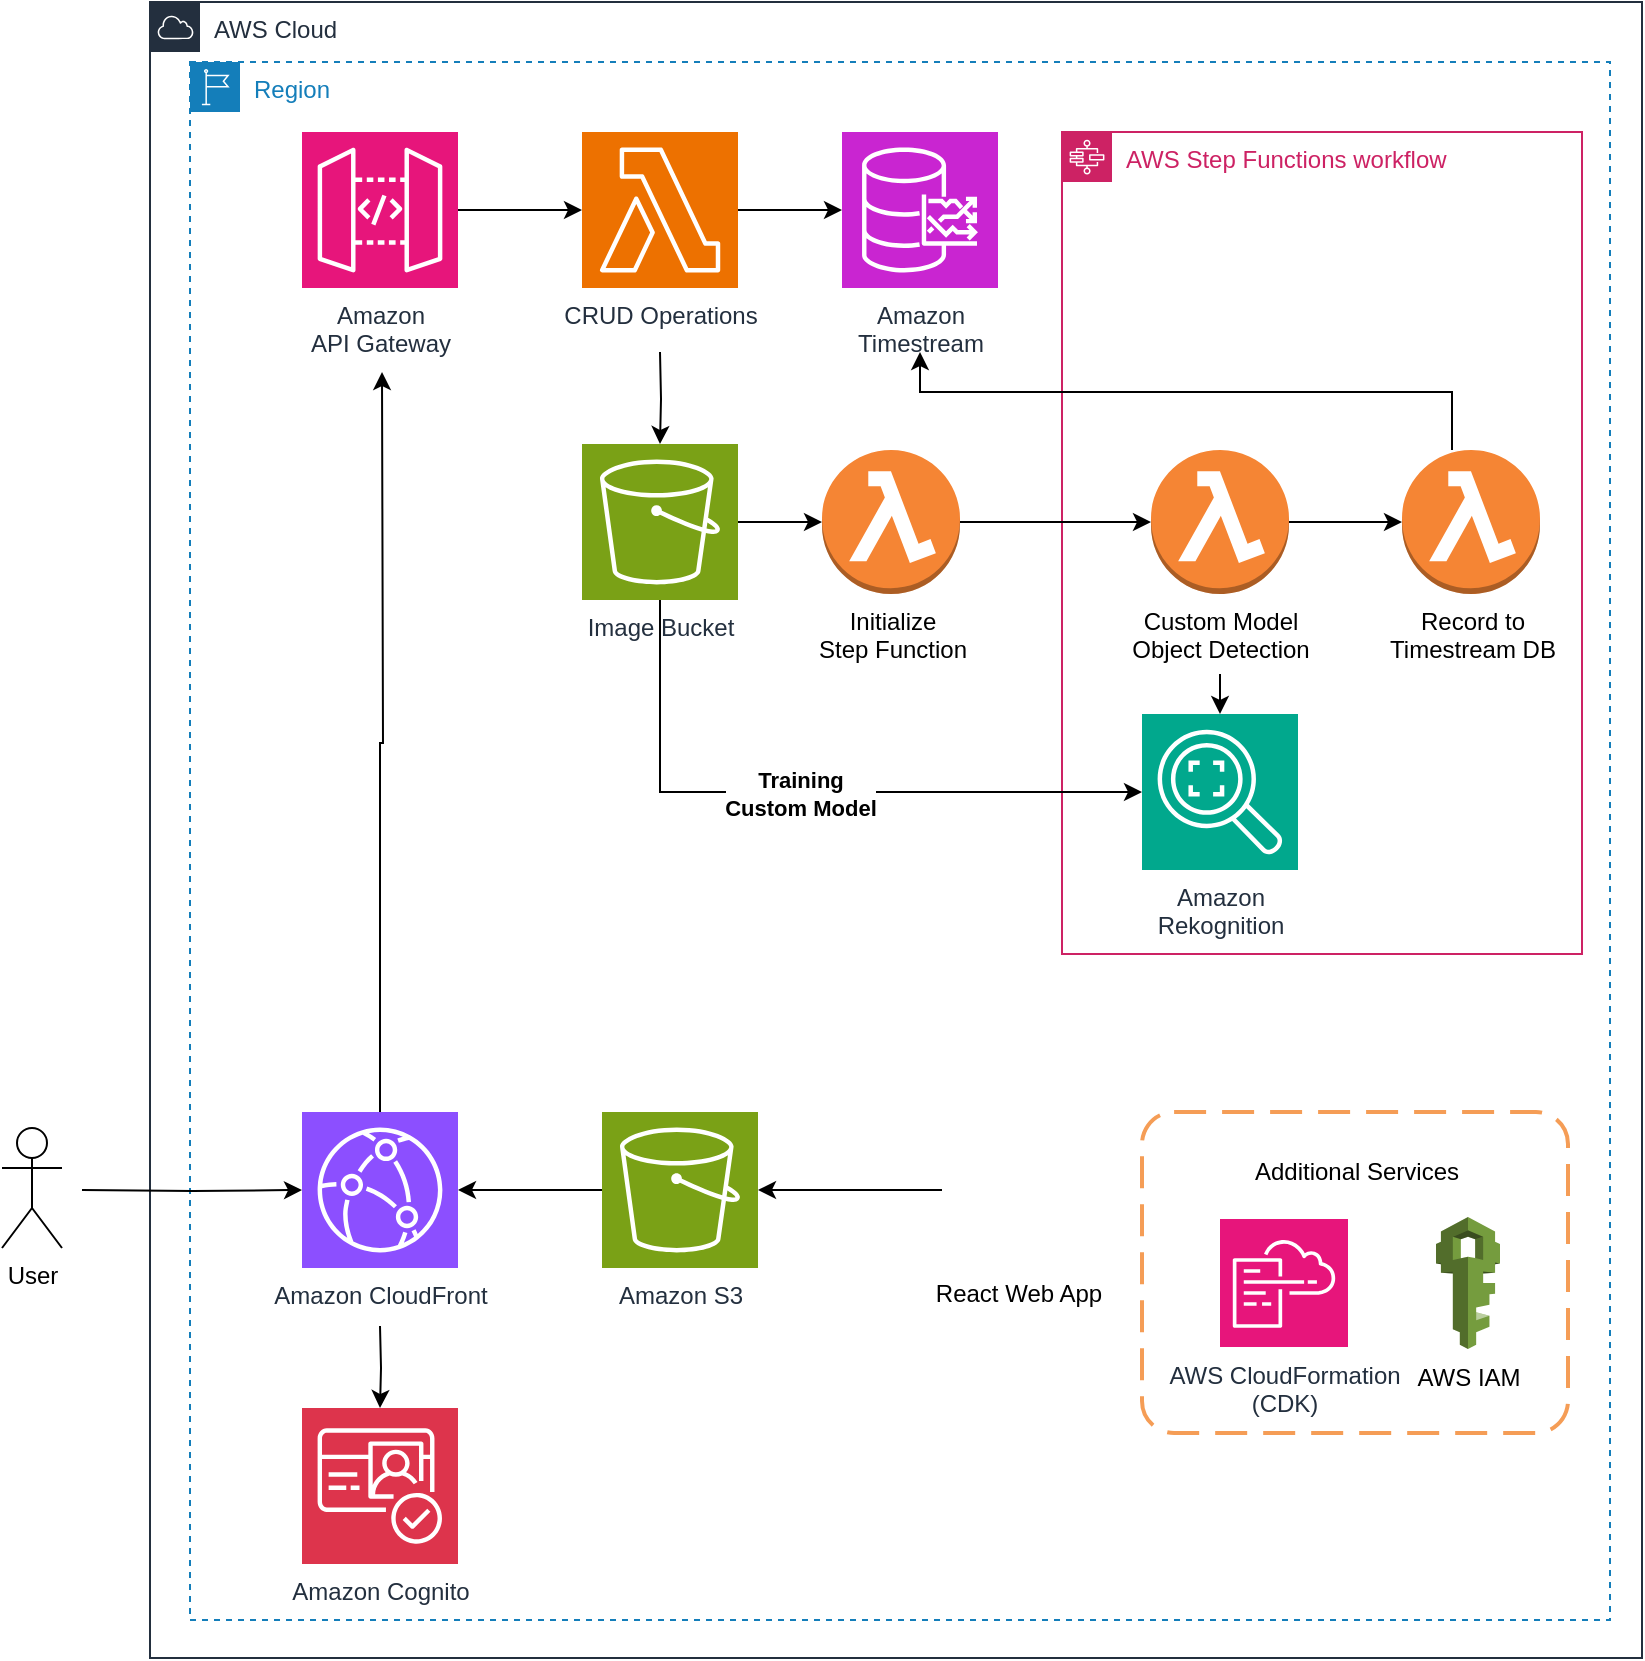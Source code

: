 <mxfile version="23.1.5" type="device" pages="2">
  <diagram name="Page-1" id="OdyrHmC6sfOLj6qiyrPX">
    <mxGraphModel dx="1234" dy="721" grid="0" gridSize="10" guides="0" tooltips="1" connect="1" arrows="1" fold="1" page="0" pageScale="1" pageWidth="850" pageHeight="1100" math="0" shadow="0">
      <root>
        <mxCell id="0" />
        <mxCell id="1" parent="0" />
        <mxCell id="MYE65sH3s9XC-EsRgawy-8" value="AWS Cloud" style="points=[[0,0],[0.25,0],[0.5,0],[0.75,0],[1,0],[1,0.25],[1,0.5],[1,0.75],[1,1],[0.75,1],[0.5,1],[0.25,1],[0,1],[0,0.75],[0,0.5],[0,0.25]];outlineConnect=0;gradientColor=none;html=1;whiteSpace=wrap;fontSize=12;fontStyle=0;container=1;pointerEvents=0;collapsible=0;recursiveResize=0;shape=mxgraph.aws4.group;grIcon=mxgraph.aws4.group_aws_cloud;strokeColor=#232F3E;fillColor=none;verticalAlign=top;align=left;spacingLeft=30;fontColor=#232F3E;dashed=0;" parent="1" vertex="1">
          <mxGeometry x="154" y="615" width="746" height="828" as="geometry" />
        </mxCell>
        <mxCell id="MYE65sH3s9XC-EsRgawy-9" value="Region" style="points=[[0,0],[0.25,0],[0.5,0],[0.75,0],[1,0],[1,0.25],[1,0.5],[1,0.75],[1,1],[0.75,1],[0.5,1],[0.25,1],[0,1],[0,0.75],[0,0.5],[0,0.25]];outlineConnect=0;gradientColor=none;html=1;whiteSpace=wrap;fontSize=12;fontStyle=0;container=1;pointerEvents=0;collapsible=0;recursiveResize=0;shape=mxgraph.aws4.group;grIcon=mxgraph.aws4.group_region;strokeColor=#147EBA;fillColor=none;verticalAlign=top;align=left;spacingLeft=30;fontColor=#147EBA;dashed=1;" parent="MYE65sH3s9XC-EsRgawy-8" vertex="1">
          <mxGeometry x="20" y="30" width="710" height="779" as="geometry" />
        </mxCell>
        <mxCell id="E9s7Cj_5dPcn2JG_jbMc-51" value="" style="rounded=1;arcSize=10;dashed=1;strokeColor=#F59D56;fillColor=none;gradientColor=none;dashPattern=8 4;strokeWidth=2;" parent="MYE65sH3s9XC-EsRgawy-9" vertex="1">
          <mxGeometry x="476" y="525" width="213" height="160.5" as="geometry" />
        </mxCell>
        <mxCell id="E9s7Cj_5dPcn2JG_jbMc-39" value="React Web App" style="shape=image;html=1;verticalAlign=top;verticalLabelPosition=bottom;labelBackgroundColor=#ffffff;imageAspect=0;aspect=fixed;image=https://cdn1.iconfinder.com/data/icons/unicons-line-vol-5/24/react-128.png" parent="MYE65sH3s9XC-EsRgawy-9" vertex="1">
          <mxGeometry x="376" y="526" width="76" height="76" as="geometry" />
        </mxCell>
        <mxCell id="E9s7Cj_5dPcn2JG_jbMc-42" value="AWS CloudFormation&lt;br&gt;(CDK)" style="sketch=0;points=[[0,0,0],[0.25,0,0],[0.5,0,0],[0.75,0,0],[1,0,0],[0,1,0],[0.25,1,0],[0.5,1,0],[0.75,1,0],[1,1,0],[0,0.25,0],[0,0.5,0],[0,0.75,0],[1,0.25,0],[1,0.5,0],[1,0.75,0]];points=[[0,0,0],[0.25,0,0],[0.5,0,0],[0.75,0,0],[1,0,0],[0,1,0],[0.25,1,0],[0.5,1,0],[0.75,1,0],[1,1,0],[0,0.25,0],[0,0.5,0],[0,0.75,0],[1,0.25,0],[1,0.5,0],[1,0.75,0]];outlineConnect=0;fontColor=#232F3E;fillColor=#E7157B;strokeColor=#ffffff;dashed=0;verticalLabelPosition=bottom;verticalAlign=top;align=center;html=1;fontSize=12;fontStyle=0;aspect=fixed;shape=mxgraph.aws4.resourceIcon;resIcon=mxgraph.aws4.cloudformation;" parent="MYE65sH3s9XC-EsRgawy-9" vertex="1">
          <mxGeometry x="515" y="578.5" width="64" height="64" as="geometry" />
        </mxCell>
        <mxCell id="E9s7Cj_5dPcn2JG_jbMc-43" value="AWS IAM" style="outlineConnect=0;dashed=0;verticalLabelPosition=bottom;verticalAlign=top;align=center;html=1;shape=mxgraph.aws3.iam;fillColor=#759C3E;gradientColor=none;" parent="MYE65sH3s9XC-EsRgawy-9" vertex="1">
          <mxGeometry x="623" y="577.5" width="32" height="66" as="geometry" />
        </mxCell>
        <mxCell id="E9s7Cj_5dPcn2JG_jbMc-52" value="Additional Services" style="text;html=1;align=center;verticalAlign=middle;resizable=0;points=[];autosize=1;strokeColor=none;fillColor=none;" parent="MYE65sH3s9XC-EsRgawy-9" vertex="1">
          <mxGeometry x="517.5" y="540" width="130" height="30" as="geometry" />
        </mxCell>
        <mxCell id="E9s7Cj_5dPcn2JG_jbMc-22" value="Initialize&lt;br&gt;Step Function" style="outlineConnect=0;dashed=0;verticalLabelPosition=bottom;verticalAlign=top;align=center;html=1;shape=mxgraph.aws3.lambda_function;fillColor=#F58534;gradientColor=none;" parent="MYE65sH3s9XC-EsRgawy-9" vertex="1">
          <mxGeometry x="316" y="194" width="69" height="72" as="geometry" />
        </mxCell>
        <mxCell id="E9s7Cj_5dPcn2JG_jbMc-3" value="Image Bucket" style="sketch=0;points=[[0,0,0],[0.25,0,0],[0.5,0,0],[0.75,0,0],[1,0,0],[0,1,0],[0.25,1,0],[0.5,1,0],[0.75,1,0],[1,1,0],[0,0.25,0],[0,0.5,0],[0,0.75,0],[1,0.25,0],[1,0.5,0],[1,0.75,0]];outlineConnect=0;fontColor=#232F3E;fillColor=#7AA116;strokeColor=#ffffff;dashed=0;verticalLabelPosition=bottom;verticalAlign=top;align=center;html=1;fontSize=12;fontStyle=0;aspect=fixed;shape=mxgraph.aws4.resourceIcon;resIcon=mxgraph.aws4.s3;" parent="MYE65sH3s9XC-EsRgawy-9" vertex="1">
          <mxGeometry x="196" y="191" width="78" height="78" as="geometry" />
        </mxCell>
        <mxCell id="E9s7Cj_5dPcn2JG_jbMc-24" style="edgeStyle=orthogonalEdgeStyle;rounded=0;orthogonalLoop=1;jettySize=auto;html=1;" parent="MYE65sH3s9XC-EsRgawy-9" source="E9s7Cj_5dPcn2JG_jbMc-3" target="E9s7Cj_5dPcn2JG_jbMc-22" edge="1">
          <mxGeometry relative="1" as="geometry" />
        </mxCell>
        <mxCell id="WIWH8btti3kdOPlmvlpw-1" value="Amazon Cognito" style="sketch=0;points=[[0,0,0],[0.25,0,0],[0.5,0,0],[0.75,0,0],[1,0,0],[0,1,0],[0.25,1,0],[0.5,1,0],[0.75,1,0],[1,1,0],[0,0.25,0],[0,0.5,0],[0,0.75,0],[1,0.25,0],[1,0.5,0],[1,0.75,0]];outlineConnect=0;fontColor=#232F3E;fillColor=#DD344C;strokeColor=#ffffff;dashed=0;verticalLabelPosition=bottom;verticalAlign=top;align=center;html=1;fontSize=12;fontStyle=0;aspect=fixed;shape=mxgraph.aws4.resourceIcon;resIcon=mxgraph.aws4.cognito;" vertex="1" parent="MYE65sH3s9XC-EsRgawy-9">
          <mxGeometry x="56" y="673" width="78" height="78" as="geometry" />
        </mxCell>
        <mxCell id="E9s7Cj_5dPcn2JG_jbMc-2" value="CRUD Operations" style="sketch=0;points=[[0,0,0],[0.25,0,0],[0.5,0,0],[0.75,0,0],[1,0,0],[0,1,0],[0.25,1,0],[0.5,1,0],[0.75,1,0],[1,1,0],[0,0.25,0],[0,0.5,0],[0,0.75,0],[1,0.25,0],[1,0.5,0],[1,0.75,0]];outlineConnect=0;fontColor=#232F3E;fillColor=#ED7100;strokeColor=#ffffff;dashed=0;verticalLabelPosition=bottom;verticalAlign=top;align=center;html=1;fontSize=12;fontStyle=0;aspect=fixed;shape=mxgraph.aws4.resourceIcon;resIcon=mxgraph.aws4.lambda;" parent="1" vertex="1">
          <mxGeometry x="370" y="680" width="78" height="78" as="geometry" />
        </mxCell>
        <mxCell id="E9s7Cj_5dPcn2JG_jbMc-1" value="Amazon&lt;br&gt;Timestream" style="sketch=0;points=[[0,0,0],[0.25,0,0],[0.5,0,0],[0.75,0,0],[1,0,0],[0,1,0],[0.25,1,0],[0.5,1,0],[0.75,1,0],[1,1,0],[0,0.25,0],[0,0.5,0],[0,0.75,0],[1,0.25,0],[1,0.5,0],[1,0.75,0]];outlineConnect=0;fontColor=#232F3E;fillColor=#C925D1;strokeColor=#ffffff;dashed=0;verticalLabelPosition=bottom;verticalAlign=top;align=center;html=1;fontSize=12;fontStyle=0;aspect=fixed;shape=mxgraph.aws4.resourceIcon;resIcon=mxgraph.aws4.timestream;" parent="1" vertex="1">
          <mxGeometry x="500" y="680" width="78" height="78" as="geometry" />
        </mxCell>
        <mxCell id="E9s7Cj_5dPcn2JG_jbMc-4" value="Amazon &lt;br&gt;API Gateway" style="sketch=0;points=[[0,0,0],[0.25,0,0],[0.5,0,0],[0.75,0,0],[1,0,0],[0,1,0],[0.25,1,0],[0.5,1,0],[0.75,1,0],[1,1,0],[0,0.25,0],[0,0.5,0],[0,0.75,0],[1,0.25,0],[1,0.5,0],[1,0.75,0]];outlineConnect=0;fontColor=#232F3E;fillColor=#E7157B;strokeColor=#ffffff;dashed=0;verticalLabelPosition=bottom;verticalAlign=top;align=center;html=1;fontSize=12;fontStyle=0;aspect=fixed;shape=mxgraph.aws4.resourceIcon;resIcon=mxgraph.aws4.api_gateway;" parent="1" vertex="1">
          <mxGeometry x="230" y="680" width="78" height="78" as="geometry" />
        </mxCell>
        <mxCell id="E9s7Cj_5dPcn2JG_jbMc-5" style="edgeStyle=orthogonalEdgeStyle;rounded=0;orthogonalLoop=1;jettySize=auto;html=1;entryX=0;entryY=0.5;entryDx=0;entryDy=0;entryPerimeter=0;" parent="1" source="E9s7Cj_5dPcn2JG_jbMc-4" target="E9s7Cj_5dPcn2JG_jbMc-2" edge="1">
          <mxGeometry relative="1" as="geometry" />
        </mxCell>
        <mxCell id="E9s7Cj_5dPcn2JG_jbMc-6" style="edgeStyle=orthogonalEdgeStyle;rounded=0;orthogonalLoop=1;jettySize=auto;html=1;entryX=0.5;entryY=0;entryDx=0;entryDy=0;entryPerimeter=0;" parent="1" target="E9s7Cj_5dPcn2JG_jbMc-3" edge="1">
          <mxGeometry relative="1" as="geometry">
            <mxPoint x="409" y="790" as="sourcePoint" />
          </mxGeometry>
        </mxCell>
        <mxCell id="E9s7Cj_5dPcn2JG_jbMc-7" style="edgeStyle=orthogonalEdgeStyle;rounded=0;orthogonalLoop=1;jettySize=auto;html=1;entryX=0;entryY=0.5;entryDx=0;entryDy=0;entryPerimeter=0;" parent="1" source="E9s7Cj_5dPcn2JG_jbMc-2" target="E9s7Cj_5dPcn2JG_jbMc-1" edge="1">
          <mxGeometry relative="1" as="geometry" />
        </mxCell>
        <mxCell id="E9s7Cj_5dPcn2JG_jbMc-13" style="edgeStyle=orthogonalEdgeStyle;rounded=0;orthogonalLoop=1;jettySize=auto;html=1;" parent="1" source="E9s7Cj_5dPcn2JG_jbMc-11" target="E9s7Cj_5dPcn2JG_jbMc-12" edge="1">
          <mxGeometry relative="1" as="geometry" />
        </mxCell>
        <mxCell id="E9s7Cj_5dPcn2JG_jbMc-11" value="Amazon S3" style="sketch=0;points=[[0,0,0],[0.25,0,0],[0.5,0,0],[0.75,0,0],[1,0,0],[0,1,0],[0.25,1,0],[0.5,1,0],[0.75,1,0],[1,1,0],[0,0.25,0],[0,0.5,0],[0,0.75,0],[1,0.25,0],[1,0.5,0],[1,0.75,0]];outlineConnect=0;fontColor=#232F3E;fillColor=#7AA116;strokeColor=#ffffff;dashed=0;verticalLabelPosition=bottom;verticalAlign=top;align=center;html=1;fontSize=12;fontStyle=0;aspect=fixed;shape=mxgraph.aws4.resourceIcon;resIcon=mxgraph.aws4.s3;" parent="1" vertex="1">
          <mxGeometry x="380" y="1170" width="78" height="78" as="geometry" />
        </mxCell>
        <mxCell id="E9s7Cj_5dPcn2JG_jbMc-38" style="edgeStyle=orthogonalEdgeStyle;rounded=0;orthogonalLoop=1;jettySize=auto;html=1;" parent="1" source="E9s7Cj_5dPcn2JG_jbMc-12" edge="1">
          <mxGeometry relative="1" as="geometry">
            <mxPoint x="270" y="800" as="targetPoint" />
          </mxGeometry>
        </mxCell>
        <mxCell id="WIWH8btti3kdOPlmvlpw-2" style="edgeStyle=orthogonalEdgeStyle;rounded=0;orthogonalLoop=1;jettySize=auto;html=1;" edge="1" parent="1" target="WIWH8btti3kdOPlmvlpw-1">
          <mxGeometry relative="1" as="geometry">
            <mxPoint x="269" y="1277" as="sourcePoint" />
          </mxGeometry>
        </mxCell>
        <mxCell id="E9s7Cj_5dPcn2JG_jbMc-12" value="Amazon CloudFront" style="sketch=0;points=[[0,0,0],[0.25,0,0],[0.5,0,0],[0.75,0,0],[1,0,0],[0,1,0],[0.25,1,0],[0.5,1,0],[0.75,1,0],[1,1,0],[0,0.25,0],[0,0.5,0],[0,0.75,0],[1,0.25,0],[1,0.5,0],[1,0.75,0]];outlineConnect=0;fontColor=#232F3E;fillColor=#8C4FFF;strokeColor=#ffffff;dashed=0;verticalLabelPosition=bottom;verticalAlign=top;align=center;html=1;fontSize=12;fontStyle=0;aspect=fixed;shape=mxgraph.aws4.resourceIcon;resIcon=mxgraph.aws4.cloudfront;" parent="1" vertex="1">
          <mxGeometry x="230" y="1170" width="78" height="78" as="geometry" />
        </mxCell>
        <mxCell id="E9s7Cj_5dPcn2JG_jbMc-14" value="AWS Step Functions workflow" style="points=[[0,0],[0.25,0],[0.5,0],[0.75,0],[1,0],[1,0.25],[1,0.5],[1,0.75],[1,1],[0.75,1],[0.5,1],[0.25,1],[0,1],[0,0.75],[0,0.5],[0,0.25]];outlineConnect=0;gradientColor=none;html=1;whiteSpace=wrap;fontSize=12;fontStyle=0;container=1;pointerEvents=0;collapsible=0;recursiveResize=0;shape=mxgraph.aws4.group;grIcon=mxgraph.aws4.group_aws_step_functions_workflow;strokeColor=#CD2264;fillColor=none;verticalAlign=top;align=left;spacingLeft=30;fontColor=#CD2264;dashed=0;" parent="1" vertex="1">
          <mxGeometry x="610" y="680" width="260" height="411" as="geometry" />
        </mxCell>
        <mxCell id="E9s7Cj_5dPcn2JG_jbMc-10" value="Amazon &lt;br&gt;Rekognition" style="sketch=0;points=[[0,0,0],[0.25,0,0],[0.5,0,0],[0.75,0,0],[1,0,0],[0,1,0],[0.25,1,0],[0.5,1,0],[0.75,1,0],[1,1,0],[0,0.25,0],[0,0.5,0],[0,0.75,0],[1,0.25,0],[1,0.5,0],[1,0.75,0]];outlineConnect=0;fontColor=#232F3E;fillColor=#01A88D;strokeColor=#ffffff;dashed=0;verticalLabelPosition=bottom;verticalAlign=top;align=center;html=1;fontSize=12;fontStyle=0;aspect=fixed;shape=mxgraph.aws4.resourceIcon;resIcon=mxgraph.aws4.rekognition_2;" parent="E9s7Cj_5dPcn2JG_jbMc-14" vertex="1">
          <mxGeometry x="40" y="291" width="78" height="78" as="geometry" />
        </mxCell>
        <mxCell id="E9s7Cj_5dPcn2JG_jbMc-31" style="edgeStyle=orthogonalEdgeStyle;rounded=0;orthogonalLoop=1;jettySize=auto;html=1;" parent="E9s7Cj_5dPcn2JG_jbMc-14" source="E9s7Cj_5dPcn2JG_jbMc-26" target="E9s7Cj_5dPcn2JG_jbMc-30" edge="1">
          <mxGeometry relative="1" as="geometry" />
        </mxCell>
        <mxCell id="E9s7Cj_5dPcn2JG_jbMc-26" value="Custom Model&lt;br&gt;Object Detection" style="outlineConnect=0;dashed=0;verticalLabelPosition=bottom;verticalAlign=top;align=center;html=1;shape=mxgraph.aws3.lambda_function;fillColor=#F58534;gradientColor=none;" parent="E9s7Cj_5dPcn2JG_jbMc-14" vertex="1">
          <mxGeometry x="44.5" y="159" width="69" height="72" as="geometry" />
        </mxCell>
        <mxCell id="E9s7Cj_5dPcn2JG_jbMc-27" style="edgeStyle=orthogonalEdgeStyle;rounded=0;orthogonalLoop=1;jettySize=auto;html=1;entryX=0.5;entryY=0;entryDx=0;entryDy=0;entryPerimeter=0;" parent="E9s7Cj_5dPcn2JG_jbMc-14" target="E9s7Cj_5dPcn2JG_jbMc-10" edge="1">
          <mxGeometry relative="1" as="geometry">
            <mxPoint x="79" y="271" as="sourcePoint" />
          </mxGeometry>
        </mxCell>
        <mxCell id="E9s7Cj_5dPcn2JG_jbMc-30" value="Record to&lt;br&gt;Timestream DB" style="outlineConnect=0;dashed=0;verticalLabelPosition=bottom;verticalAlign=top;align=center;html=1;shape=mxgraph.aws3.lambda_function;fillColor=#F58534;gradientColor=none;" parent="E9s7Cj_5dPcn2JG_jbMc-14" vertex="1">
          <mxGeometry x="170" y="159" width="69" height="72" as="geometry" />
        </mxCell>
        <mxCell id="E9s7Cj_5dPcn2JG_jbMc-54" style="edgeStyle=orthogonalEdgeStyle;rounded=0;orthogonalLoop=1;jettySize=auto;html=1;" parent="1" source="E9s7Cj_5dPcn2JG_jbMc-22" target="E9s7Cj_5dPcn2JG_jbMc-26" edge="1">
          <mxGeometry relative="1" as="geometry" />
        </mxCell>
        <mxCell id="E9s7Cj_5dPcn2JG_jbMc-32" style="edgeStyle=orthogonalEdgeStyle;rounded=0;orthogonalLoop=1;jettySize=auto;html=1;" parent="1" source="E9s7Cj_5dPcn2JG_jbMc-30" edge="1">
          <mxGeometry relative="1" as="geometry">
            <mxPoint x="539" y="790" as="targetPoint" />
            <Array as="points">
              <mxPoint x="805" y="810" />
              <mxPoint x="539" y="810" />
            </Array>
          </mxGeometry>
        </mxCell>
        <mxCell id="E9s7Cj_5dPcn2JG_jbMc-34" style="edgeStyle=orthogonalEdgeStyle;rounded=0;orthogonalLoop=1;jettySize=auto;html=1;entryX=0;entryY=0.5;entryDx=0;entryDy=0;entryPerimeter=0;" parent="1" source="E9s7Cj_5dPcn2JG_jbMc-3" target="E9s7Cj_5dPcn2JG_jbMc-10" edge="1">
          <mxGeometry relative="1" as="geometry">
            <Array as="points">
              <mxPoint x="409" y="1010" />
            </Array>
          </mxGeometry>
        </mxCell>
        <mxCell id="E9s7Cj_5dPcn2JG_jbMc-35" value="&lt;b&gt;Training&lt;br&gt;Custom Model&lt;br&gt;&lt;/b&gt;" style="edgeLabel;html=1;align=center;verticalAlign=middle;resizable=0;points=[];" parent="E9s7Cj_5dPcn2JG_jbMc-34" vertex="1" connectable="0">
          <mxGeometry x="-0.023" y="-1" relative="1" as="geometry">
            <mxPoint x="1" as="offset" />
          </mxGeometry>
        </mxCell>
        <mxCell id="E9s7Cj_5dPcn2JG_jbMc-40" style="edgeStyle=orthogonalEdgeStyle;rounded=0;orthogonalLoop=1;jettySize=auto;html=1;" parent="1" source="E9s7Cj_5dPcn2JG_jbMc-39" target="E9s7Cj_5dPcn2JG_jbMc-11" edge="1">
          <mxGeometry relative="1" as="geometry" />
        </mxCell>
        <mxCell id="E9s7Cj_5dPcn2JG_jbMc-45" style="edgeStyle=orthogonalEdgeStyle;rounded=0;orthogonalLoop=1;jettySize=auto;html=1;" parent="1" target="E9s7Cj_5dPcn2JG_jbMc-12" edge="1">
          <mxGeometry relative="1" as="geometry">
            <mxPoint x="120" y="1209" as="sourcePoint" />
          </mxGeometry>
        </mxCell>
        <mxCell id="E9s7Cj_5dPcn2JG_jbMc-50" value="User" style="shape=umlActor;verticalLabelPosition=bottom;verticalAlign=top;html=1;outlineConnect=0;" parent="1" vertex="1">
          <mxGeometry x="80" y="1178" width="30" height="60" as="geometry" />
        </mxCell>
      </root>
    </mxGraphModel>
  </diagram>
  <diagram id="onMG0yWzJpOo7cpvIN44" name="Reviewing-AWS Concepts">
    <mxGraphModel dx="2934" dy="1121" grid="1" gridSize="10" guides="1" tooltips="1" connect="1" arrows="1" fold="1" page="1" pageScale="1" pageWidth="850" pageHeight="1100" math="0" shadow="0">
      <root>
        <mxCell id="0" />
        <mxCell id="1" parent="0" />
        <mxCell id="Nw94OMGiKXlHq63f8jNe-8" value="Region" style="points=[[0,0],[0.25,0],[0.5,0],[0.75,0],[1,0],[1,0.25],[1,0.5],[1,0.75],[1,1],[0.75,1],[0.5,1],[0.25,1],[0,1],[0,0.75],[0,0.5],[0,0.25]];outlineConnect=0;gradientColor=none;html=1;whiteSpace=wrap;fontSize=12;fontStyle=0;container=1;pointerEvents=0;collapsible=0;recursiveResize=0;shape=mxgraph.aws4.group;grIcon=mxgraph.aws4.group_region;strokeColor=#147EBA;fillColor=none;verticalAlign=top;align=left;spacingLeft=30;fontColor=#147EBA;dashed=1;" vertex="1" parent="1">
          <mxGeometry x="40" y="120" width="770" height="840" as="geometry" />
        </mxCell>
        <mxCell id="Nw94OMGiKXlHq63f8jNe-10" value="VPC" style="sketch=0;outlineConnect=0;gradientColor=none;html=1;whiteSpace=wrap;fontSize=12;fontStyle=0;shape=mxgraph.aws4.group;grIcon=mxgraph.aws4.group_vpc;strokeColor=#879196;fillColor=none;verticalAlign=top;align=left;spacingLeft=30;fontColor=#879196;dashed=0;" vertex="1" parent="Nw94OMGiKXlHq63f8jNe-8">
          <mxGeometry x="20" y="30" width="690" height="600" as="geometry" />
        </mxCell>
        <mxCell id="Nw94OMGiKXlHq63f8jNe-16" value="Availability zone" style="sketch=0;outlineConnect=0;gradientColor=none;html=1;whiteSpace=wrap;fontSize=12;fontStyle=0;shape=mxgraph.aws4.group;grIcon=mxgraph.aws4.group_availability_zone;strokeColor=#545B64;fillColor=none;verticalAlign=top;align=left;spacingLeft=30;fontColor=#545B64;dashed=1;" vertex="1" parent="Nw94OMGiKXlHq63f8jNe-8">
          <mxGeometry x="50" y="60" width="250" height="510" as="geometry" />
        </mxCell>
        <mxCell id="Nw94OMGiKXlHq63f8jNe-12" value="Subnet" style="sketch=0;outlineConnect=0;gradientColor=none;html=1;whiteSpace=wrap;fontSize=12;fontStyle=0;shape=mxgraph.aws4.group;grIcon=mxgraph.aws4.group_subnet;strokeColor=#879196;fillColor=none;verticalAlign=top;align=left;spacingLeft=30;fontColor=#879196;dashed=0;" vertex="1" parent="Nw94OMGiKXlHq63f8jNe-8">
          <mxGeometry x="60" y="340" width="220" height="230" as="geometry" />
        </mxCell>
        <mxCell id="Nw94OMGiKXlHq63f8jNe-9" value="Availability zone" style="sketch=0;outlineConnect=0;gradientColor=none;html=1;whiteSpace=wrap;fontSize=12;fontStyle=0;shape=mxgraph.aws4.group;grIcon=mxgraph.aws4.group_availability_zone;strokeColor=#545B64;fillColor=none;verticalAlign=top;align=left;spacingLeft=30;fontColor=#545B64;dashed=1;" vertex="1" parent="Nw94OMGiKXlHq63f8jNe-8">
          <mxGeometry x="430" y="60" width="260" height="510" as="geometry" />
        </mxCell>
        <mxCell id="Nw94OMGiKXlHq63f8jNe-11" value="Subnet" style="sketch=0;outlineConnect=0;gradientColor=none;html=1;whiteSpace=wrap;fontSize=12;fontStyle=0;shape=mxgraph.aws4.group;grIcon=mxgraph.aws4.group_subnet;strokeColor=#879196;fillColor=none;verticalAlign=top;align=left;spacingLeft=30;fontColor=#879196;dashed=0;" vertex="1" parent="Nw94OMGiKXlHq63f8jNe-8">
          <mxGeometry x="70" y="100" width="200" height="170" as="geometry" />
        </mxCell>
        <mxCell id="Nw94OMGiKXlHq63f8jNe-17" value="Subnet" style="sketch=0;outlineConnect=0;gradientColor=none;html=1;whiteSpace=wrap;fontSize=12;fontStyle=0;shape=mxgraph.aws4.group;grIcon=mxgraph.aws4.group_subnet;strokeColor=#879196;fillColor=none;verticalAlign=top;align=left;spacingLeft=30;fontColor=#879196;dashed=0;" vertex="1" parent="Nw94OMGiKXlHq63f8jNe-8">
          <mxGeometry x="450" y="100" width="200" height="210" as="geometry" />
        </mxCell>
        <mxCell id="Nw94OMGiKXlHq63f8jNe-18" value="Subnet" style="sketch=0;outlineConnect=0;gradientColor=none;html=1;whiteSpace=wrap;fontSize=12;fontStyle=0;shape=mxgraph.aws4.group;grIcon=mxgraph.aws4.group_subnet;strokeColor=#879196;fillColor=none;verticalAlign=top;align=left;spacingLeft=30;fontColor=#879196;dashed=0;" vertex="1" parent="Nw94OMGiKXlHq63f8jNe-8">
          <mxGeometry x="450" y="360" width="200" height="180" as="geometry" />
        </mxCell>
        <mxCell id="Nw94OMGiKXlHq63f8jNe-7" value="Security group" style="fillColor=none;strokeColor=#DD3522;verticalAlign=top;fontStyle=0;fontColor=#DD3522;whiteSpace=wrap;html=1;" vertex="1" parent="Nw94OMGiKXlHq63f8jNe-8">
          <mxGeometry x="80" y="140" width="100" height="120" as="geometry" />
        </mxCell>
        <mxCell id="Nw94OMGiKXlHq63f8jNe-1" value="Amazon EC2" style="sketch=0;outlineConnect=0;fontColor=#232F3E;gradientColor=none;strokeColor=#ffffff;fillColor=#232F3E;dashed=0;verticalLabelPosition=middle;verticalAlign=bottom;align=center;html=1;whiteSpace=wrap;fontSize=10;fontStyle=1;spacing=3;shape=mxgraph.aws4.productIcon;prIcon=mxgraph.aws4.ec2;" vertex="1" parent="Nw94OMGiKXlHq63f8jNe-8">
          <mxGeometry x="105" y="170" width="50" height="80" as="geometry" />
        </mxCell>
        <mxCell id="Nw94OMGiKXlHq63f8jNe-21" value="Security group" style="fillColor=none;strokeColor=#DD3522;verticalAlign=top;fontStyle=0;fontColor=#DD3522;whiteSpace=wrap;html=1;" vertex="1" parent="Nw94OMGiKXlHq63f8jNe-8">
          <mxGeometry x="170" y="140" width="100" height="120" as="geometry" />
        </mxCell>
        <mxCell id="Nw94OMGiKXlHq63f8jNe-22" value="Amazon EC2" style="sketch=0;outlineConnect=0;fontColor=#232F3E;gradientColor=none;strokeColor=#ffffff;fillColor=#232F3E;dashed=0;verticalLabelPosition=middle;verticalAlign=bottom;align=center;html=1;whiteSpace=wrap;fontSize=10;fontStyle=1;spacing=3;shape=mxgraph.aws4.productIcon;prIcon=mxgraph.aws4.ec2;" vertex="1" parent="Nw94OMGiKXlHq63f8jNe-8">
          <mxGeometry x="195" y="170" width="50" height="80" as="geometry" />
        </mxCell>
        <mxCell id="Nw94OMGiKXlHq63f8jNe-23" value="Security group" style="fillColor=none;strokeColor=#DD3522;verticalAlign=top;fontStyle=0;fontColor=#DD3522;whiteSpace=wrap;html=1;" vertex="1" parent="Nw94OMGiKXlHq63f8jNe-8">
          <mxGeometry x="460" y="130" width="100" height="120" as="geometry" />
        </mxCell>
        <mxCell id="Nw94OMGiKXlHq63f8jNe-24" value="Amazon EC2" style="sketch=0;outlineConnect=0;fontColor=#232F3E;gradientColor=none;strokeColor=#ffffff;fillColor=#232F3E;dashed=0;verticalLabelPosition=middle;verticalAlign=bottom;align=center;html=1;whiteSpace=wrap;fontSize=10;fontStyle=1;spacing=3;shape=mxgraph.aws4.productIcon;prIcon=mxgraph.aws4.ec2;" vertex="1" parent="Nw94OMGiKXlHq63f8jNe-8">
          <mxGeometry x="485" y="160" width="50" height="80" as="geometry" />
        </mxCell>
        <mxCell id="Nw94OMGiKXlHq63f8jNe-25" value="Security group" style="fillColor=none;strokeColor=#DD3522;verticalAlign=top;fontStyle=0;fontColor=#DD3522;whiteSpace=wrap;html=1;" vertex="1" parent="Nw94OMGiKXlHq63f8jNe-8">
          <mxGeometry x="540" y="160" width="100" height="120" as="geometry" />
        </mxCell>
        <mxCell id="Nw94OMGiKXlHq63f8jNe-26" value="Amazon EC2" style="sketch=0;outlineConnect=0;fontColor=#232F3E;gradientColor=none;strokeColor=#ffffff;fillColor=#232F3E;dashed=0;verticalLabelPosition=middle;verticalAlign=bottom;align=center;html=1;whiteSpace=wrap;fontSize=10;fontStyle=1;spacing=3;shape=mxgraph.aws4.productIcon;prIcon=mxgraph.aws4.ec2;" vertex="1" parent="Nw94OMGiKXlHq63f8jNe-8">
          <mxGeometry x="565" y="190" width="50" height="80" as="geometry" />
        </mxCell>
        <mxCell id="Nw94OMGiKXlHq63f8jNe-27" value="Security group" style="fillColor=none;strokeColor=#DD3522;verticalAlign=top;fontStyle=0;fontColor=#DD3522;whiteSpace=wrap;html=1;" vertex="1" parent="Nw94OMGiKXlHq63f8jNe-8">
          <mxGeometry x="460" y="390" width="100" height="120" as="geometry" />
        </mxCell>
        <mxCell id="Nw94OMGiKXlHq63f8jNe-28" value="Amazon EC2" style="sketch=0;outlineConnect=0;fontColor=#232F3E;gradientColor=none;strokeColor=#ffffff;fillColor=#232F3E;dashed=0;verticalLabelPosition=middle;verticalAlign=bottom;align=center;html=1;whiteSpace=wrap;fontSize=10;fontStyle=1;spacing=3;shape=mxgraph.aws4.productIcon;prIcon=mxgraph.aws4.ec2;" vertex="1" parent="Nw94OMGiKXlHq63f8jNe-8">
          <mxGeometry x="485" y="420" width="50" height="80" as="geometry" />
        </mxCell>
        <mxCell id="Nw94OMGiKXlHq63f8jNe-29" value="Security group" style="fillColor=none;strokeColor=#DD3522;verticalAlign=top;fontStyle=0;fontColor=#DD3522;whiteSpace=wrap;html=1;" vertex="1" parent="Nw94OMGiKXlHq63f8jNe-8">
          <mxGeometry x="540" y="420" width="100" height="120" as="geometry" />
        </mxCell>
        <mxCell id="Nw94OMGiKXlHq63f8jNe-30" value="Amazon EC2" style="sketch=0;outlineConnect=0;fontColor=#232F3E;gradientColor=none;strokeColor=#ffffff;fillColor=#232F3E;dashed=0;verticalLabelPosition=middle;verticalAlign=bottom;align=center;html=1;whiteSpace=wrap;fontSize=10;fontStyle=1;spacing=3;shape=mxgraph.aws4.productIcon;prIcon=mxgraph.aws4.ec2;" vertex="1" parent="Nw94OMGiKXlHq63f8jNe-8">
          <mxGeometry x="565" y="450" width="50" height="80" as="geometry" />
        </mxCell>
        <mxCell id="Nw94OMGiKXlHq63f8jNe-31" value="Security group" style="fillColor=none;strokeColor=#DD3522;verticalAlign=top;fontStyle=0;fontColor=#DD3522;whiteSpace=wrap;html=1;" vertex="1" parent="Nw94OMGiKXlHq63f8jNe-8">
          <mxGeometry x="80" y="390" width="100" height="120" as="geometry" />
        </mxCell>
        <mxCell id="Nw94OMGiKXlHq63f8jNe-32" value="Amazon EC2" style="sketch=0;outlineConnect=0;fontColor=#232F3E;gradientColor=none;strokeColor=#ffffff;fillColor=#232F3E;dashed=0;verticalLabelPosition=middle;verticalAlign=bottom;align=center;html=1;whiteSpace=wrap;fontSize=10;fontStyle=1;spacing=3;shape=mxgraph.aws4.productIcon;prIcon=mxgraph.aws4.ec2;" vertex="1" parent="Nw94OMGiKXlHq63f8jNe-8">
          <mxGeometry x="105" y="420" width="50" height="80" as="geometry" />
        </mxCell>
        <mxCell id="Nw94OMGiKXlHq63f8jNe-33" value="Security group" style="fillColor=none;strokeColor=#DD3522;verticalAlign=top;fontStyle=0;fontColor=#DD3522;whiteSpace=wrap;html=1;" vertex="1" parent="Nw94OMGiKXlHq63f8jNe-8">
          <mxGeometry x="160" y="440" width="100" height="120" as="geometry" />
        </mxCell>
        <mxCell id="Nw94OMGiKXlHq63f8jNe-34" value="Amazon EC2" style="sketch=0;outlineConnect=0;fontColor=#232F3E;gradientColor=none;strokeColor=#ffffff;fillColor=#232F3E;dashed=0;verticalLabelPosition=middle;verticalAlign=bottom;align=center;html=1;whiteSpace=wrap;fontSize=10;fontStyle=1;spacing=3;shape=mxgraph.aws4.productIcon;prIcon=mxgraph.aws4.ec2;" vertex="1" parent="Nw94OMGiKXlHq63f8jNe-8">
          <mxGeometry x="185" y="470" width="50" height="80" as="geometry" />
        </mxCell>
        <mxCell id="Nw94OMGiKXlHq63f8jNe-13" value="" style="sketch=0;outlineConnect=0;fontColor=#232F3E;gradientColor=none;fillColor=#4D27AA;strokeColor=none;dashed=0;verticalLabelPosition=bottom;verticalAlign=top;align=center;html=1;fontSize=12;fontStyle=0;aspect=fixed;pointerEvents=1;shape=mxgraph.aws4.network_access_control_list;" vertex="1" parent="Nw94OMGiKXlHq63f8jNe-8">
          <mxGeometry x="245" y="80" width="40" height="40" as="geometry" />
        </mxCell>
        <mxCell id="Nw94OMGiKXlHq63f8jNe-14" value="" style="sketch=0;outlineConnect=0;fontColor=#232F3E;gradientColor=none;fillColor=#4D27AA;strokeColor=none;dashed=0;verticalLabelPosition=bottom;verticalAlign=top;align=center;html=1;fontSize=12;fontStyle=0;aspect=fixed;pointerEvents=1;shape=mxgraph.aws4.network_access_control_list;" vertex="1" parent="Nw94OMGiKXlHq63f8jNe-8">
          <mxGeometry x="630" y="80" width="40" height="40" as="geometry" />
        </mxCell>
        <mxCell id="Nw94OMGiKXlHq63f8jNe-35" value="" style="sketch=0;outlineConnect=0;fontColor=#232F3E;gradientColor=none;fillColor=#4D27AA;strokeColor=none;dashed=0;verticalLabelPosition=bottom;verticalAlign=top;align=center;html=1;fontSize=12;fontStyle=0;aspect=fixed;pointerEvents=1;shape=mxgraph.aws4.network_access_control_list;" vertex="1" parent="Nw94OMGiKXlHq63f8jNe-8">
          <mxGeometry x="630" y="340" width="40" height="40" as="geometry" />
        </mxCell>
        <mxCell id="Nw94OMGiKXlHq63f8jNe-36" value="" style="sketch=0;outlineConnect=0;fontColor=#232F3E;gradientColor=none;fillColor=#4D27AA;strokeColor=none;dashed=0;verticalLabelPosition=bottom;verticalAlign=top;align=center;html=1;fontSize=12;fontStyle=0;aspect=fixed;pointerEvents=1;shape=mxgraph.aws4.network_access_control_list;" vertex="1" parent="Nw94OMGiKXlHq63f8jNe-8">
          <mxGeometry x="245" y="330" width="40" height="40" as="geometry" />
        </mxCell>
        <mxCell id="Nw94OMGiKXlHq63f8jNe-37" value="Internet&#xa;gateway" style="sketch=0;outlineConnect=0;fontColor=#232F3E;gradientColor=none;strokeColor=#232F3E;fillColor=#ffffff;dashed=0;verticalLabelPosition=bottom;verticalAlign=top;align=center;html=1;fontSize=12;fontStyle=0;aspect=fixed;shape=mxgraph.aws4.resourceIcon;resIcon=mxgraph.aws4.internet_gateway;" vertex="1" parent="Nw94OMGiKXlHq63f8jNe-8">
          <mxGeometry x="340" width="60" height="60" as="geometry" />
        </mxCell>
        <mxCell id="Nw94OMGiKXlHq63f8jNe-45" value="Elastic Load Balancing" style="sketch=0;outlineConnect=0;fontColor=#232F3E;gradientColor=none;strokeColor=#ffffff;fillColor=#232F3E;dashed=0;verticalLabelPosition=middle;verticalAlign=bottom;align=center;html=1;whiteSpace=wrap;fontSize=10;fontStyle=1;spacing=3;shape=mxgraph.aws4.productIcon;prIcon=mxgraph.aws4.elastic_load_balancing;" vertex="1" parent="Nw94OMGiKXlHq63f8jNe-8">
          <mxGeometry x="225" y="770" width="80" height="110" as="geometry" />
        </mxCell>
        <mxCell id="Nw94OMGiKXlHq63f8jNe-44" value="Application Load Balancer" style="sketch=0;outlineConnect=0;fontColor=#232F3E;gradientColor=none;strokeColor=#ffffff;fillColor=#232F3E;dashed=0;verticalLabelPosition=middle;verticalAlign=bottom;align=center;html=1;whiteSpace=wrap;fontSize=10;fontStyle=1;spacing=3;shape=mxgraph.aws4.productIcon;prIcon=mxgraph.aws4.application_load_balancer;" vertex="1" parent="Nw94OMGiKXlHq63f8jNe-8">
          <mxGeometry x="285" y="670" width="80" height="110" as="geometry" />
        </mxCell>
        <mxCell id="Nw94OMGiKXlHq63f8jNe-43" value="Network Load Balancer" style="sketch=0;outlineConnect=0;fontColor=#232F3E;gradientColor=none;strokeColor=#ffffff;fillColor=#232F3E;dashed=0;verticalLabelPosition=middle;verticalAlign=bottom;align=center;html=1;whiteSpace=wrap;fontSize=10;fontStyle=1;spacing=3;shape=mxgraph.aws4.productIcon;prIcon=mxgraph.aws4.network_load_balancer;" vertex="1" parent="Nw94OMGiKXlHq63f8jNe-8">
          <mxGeometry x="385" y="670" width="80" height="110" as="geometry" />
        </mxCell>
        <mxCell id="Nw94OMGiKXlHq63f8jNe-47" style="edgeStyle=orthogonalEdgeStyle;rounded=0;orthogonalLoop=1;jettySize=auto;html=1;" edge="1" parent="Nw94OMGiKXlHq63f8jNe-8" source="Nw94OMGiKXlHq63f8jNe-46" target="Nw94OMGiKXlHq63f8jNe-16">
          <mxGeometry relative="1" as="geometry" />
        </mxCell>
        <mxCell id="Nw94OMGiKXlHq63f8jNe-46" value="" style="rounded=1;arcSize=10;dashed=1;strokeColor=#F59D56;fillColor=none;gradientColor=none;dashPattern=8 4;strokeWidth=2;" vertex="1" parent="Nw94OMGiKXlHq63f8jNe-8">
          <mxGeometry x="270.25" y="650" width="199.5" height="160" as="geometry" />
        </mxCell>
        <mxCell id="Nw94OMGiKXlHq63f8jNe-48" value="Auto Scaling group" style="points=[[0,0],[0.25,0],[0.5,0],[0.75,0],[1,0],[1,0.25],[1,0.5],[1,0.75],[1,1],[0.75,1],[0.5,1],[0.25,1],[0,1],[0,0.75],[0,0.5],[0,0.25]];outlineConnect=0;gradientColor=none;html=1;whiteSpace=wrap;fontSize=12;fontStyle=0;container=1;pointerEvents=0;collapsible=0;recursiveResize=0;shape=mxgraph.aws4.groupCenter;grIcon=mxgraph.aws4.group_auto_scaling_group;grStroke=1;strokeColor=#D86613;fillColor=none;verticalAlign=top;align=center;fontColor=#D86613;dashed=1;spacingTop=25;" vertex="1" parent="Nw94OMGiKXlHq63f8jNe-8">
          <mxGeometry x="80" y="340" width="190" height="230" as="geometry" />
        </mxCell>
        <mxCell id="Nw94OMGiKXlHq63f8jNe-49" value="ALB = Layer 7 -- HTTP / HTTPS communication&lt;br&gt;NLB = Layer 4 - TCP/UDP" style="whiteSpace=wrap;html=1;" vertex="1" parent="Nw94OMGiKXlHq63f8jNe-8">
          <mxGeometry x="350" y="780" width="170" height="50" as="geometry" />
        </mxCell>
        <mxCell id="Nw94OMGiKXlHq63f8jNe-50" value="AWS PrivateLink" style="sketch=0;outlineConnect=0;fontColor=#232F3E;gradientColor=none;strokeColor=#ffffff;fillColor=#232F3E;dashed=0;verticalLabelPosition=middle;verticalAlign=bottom;align=center;html=1;whiteSpace=wrap;fontSize=10;fontStyle=1;spacing=3;shape=mxgraph.aws4.productIcon;prIcon=mxgraph.aws4.privatelink;" vertex="1" parent="Nw94OMGiKXlHq63f8jNe-8">
          <mxGeometry x="485" y="590" width="80" height="110" as="geometry" />
        </mxCell>
        <mxCell id="Nw94OMGiKXlHq63f8jNe-51" value="Provides private connectivity between services" style="whiteSpace=wrap;html=1;" vertex="1" parent="Nw94OMGiKXlHq63f8jNe-8">
          <mxGeometry x="570" y="600" width="170" height="50" as="geometry" />
        </mxCell>
        <mxCell id="Nw94OMGiKXlHq63f8jNe-2" value="Amazon ECS" style="sketch=0;outlineConnect=0;fontColor=#232F3E;gradientColor=none;strokeColor=#ffffff;fillColor=#232F3E;dashed=0;verticalLabelPosition=middle;verticalAlign=bottom;align=center;html=1;whiteSpace=wrap;fontSize=10;fontStyle=1;spacing=3;shape=mxgraph.aws4.productIcon;prIcon=mxgraph.aws4.ecs;" vertex="1" parent="1">
          <mxGeometry x="-310" y="410" width="80" height="100" as="geometry" />
        </mxCell>
        <mxCell id="Nw94OMGiKXlHq63f8jNe-3" value="Amazon EKS" style="sketch=0;outlineConnect=0;fontColor=#232F3E;gradientColor=none;strokeColor=#ffffff;fillColor=#232F3E;dashed=0;verticalLabelPosition=middle;verticalAlign=bottom;align=center;html=1;whiteSpace=wrap;fontSize=10;fontStyle=1;spacing=3;shape=mxgraph.aws4.productIcon;prIcon=mxgraph.aws4.eks;" vertex="1" parent="1">
          <mxGeometry x="-210" y="410" width="80" height="100" as="geometry" />
        </mxCell>
        <mxCell id="Nw94OMGiKXlHq63f8jNe-4" value="AWS Lambda" style="sketch=0;outlineConnect=0;fontColor=#232F3E;gradientColor=none;strokeColor=#ffffff;fillColor=#232F3E;dashed=0;verticalLabelPosition=middle;verticalAlign=bottom;align=center;html=1;whiteSpace=wrap;fontSize=10;fontStyle=1;spacing=3;shape=mxgraph.aws4.productIcon;prIcon=mxgraph.aws4.lambda;" vertex="1" parent="1">
          <mxGeometry x="-330" y="720" width="80" height="100" as="geometry" />
        </mxCell>
        <mxCell id="Nw94OMGiKXlHq63f8jNe-5" value="AWS CloudFormation" style="sketch=0;outlineConnect=0;fontColor=#232F3E;gradientColor=none;strokeColor=#ffffff;fillColor=#232F3E;dashed=0;verticalLabelPosition=middle;verticalAlign=bottom;align=center;html=1;whiteSpace=wrap;fontSize=10;fontStyle=1;spacing=3;shape=mxgraph.aws4.productIcon;prIcon=mxgraph.aws4.cloudformation;" vertex="1" parent="1">
          <mxGeometry x="-811.25" y="680" width="80" height="110" as="geometry" />
        </mxCell>
        <mxCell id="Nw94OMGiKXlHq63f8jNe-20" value="Region has 2+ AZs&lt;br&gt;AZs have 1+ data centers" style="whiteSpace=wrap;html=1;" vertex="1" parent="1">
          <mxGeometry x="750" y="90" width="120" height="50" as="geometry" />
        </mxCell>
        <mxCell id="Nw94OMGiKXlHq63f8jNe-40" value="Amazon RDS" style="sketch=0;outlineConnect=0;fontColor=#232F3E;gradientColor=none;strokeColor=#ffffff;fillColor=#232F3E;dashed=0;verticalLabelPosition=middle;verticalAlign=bottom;align=center;html=1;whiteSpace=wrap;fontSize=10;fontStyle=1;spacing=3;shape=mxgraph.aws4.productIcon;prIcon=mxgraph.aws4.rds;" vertex="1" parent="1">
          <mxGeometry x="-685.62" y="400" width="80" height="100" as="geometry" />
        </mxCell>
        <mxCell id="Nw94OMGiKXlHq63f8jNe-41" value="Amazon Route 53" style="sketch=0;outlineConnect=0;fontColor=#232F3E;gradientColor=none;strokeColor=#ffffff;fillColor=#232F3E;dashed=0;verticalLabelPosition=middle;verticalAlign=bottom;align=center;html=1;whiteSpace=wrap;fontSize=10;fontStyle=1;spacing=3;shape=mxgraph.aws4.productIcon;prIcon=mxgraph.aws4.route_53;" vertex="1" parent="1">
          <mxGeometry x="860" y="810" width="80" height="110" as="geometry" />
        </mxCell>
        <mxCell id="Nw94OMGiKXlHq63f8jNe-42" style="edgeStyle=orthogonalEdgeStyle;rounded=0;orthogonalLoop=1;jettySize=auto;html=1;" edge="1" parent="1" source="Nw94OMGiKXlHq63f8jNe-41" target="Nw94OMGiKXlHq63f8jNe-6">
          <mxGeometry relative="1" as="geometry" />
        </mxCell>
        <mxCell id="Nw94OMGiKXlHq63f8jNe-80" style="edgeStyle=orthogonalEdgeStyle;rounded=0;orthogonalLoop=1;jettySize=auto;html=1;" edge="1" parent="1" source="Nw94OMGiKXlHq63f8jNe-6" target="Nw94OMGiKXlHq63f8jNe-46">
          <mxGeometry relative="1" as="geometry">
            <Array as="points">
              <mxPoint x="800" y="715" />
              <mxPoint x="800" y="850" />
            </Array>
          </mxGeometry>
        </mxCell>
        <mxCell id="Nw94OMGiKXlHq63f8jNe-6" value="Amazon Cloudfront" style="sketch=0;outlineConnect=0;fontColor=#232F3E;gradientColor=none;strokeColor=#ffffff;fillColor=#232F3E;dashed=0;verticalLabelPosition=middle;verticalAlign=bottom;align=center;html=1;whiteSpace=wrap;fontSize=10;fontStyle=1;spacing=3;shape=mxgraph.aws4.productIcon;prIcon=mxgraph.aws4.cloudfront;" vertex="1" parent="1">
          <mxGeometry x="860" y="660" width="80" height="110" as="geometry" />
        </mxCell>
        <mxCell id="Nw94OMGiKXlHq63f8jNe-52" value="" style="sketch=0;points=[[0,0,0],[0.25,0,0],[0.5,0,0],[0.75,0,0],[1,0,0],[0,1,0],[0.25,1,0],[0.5,1,0],[0.75,1,0],[1,1,0],[0,0.25,0],[0,0.5,0],[0,0.75,0],[1,0.25,0],[1,0.5,0],[1,0.75,0]];outlineConnect=0;fontColor=#232F3E;gradientColor=#F54749;gradientDirection=north;fillColor=#C7131F;strokeColor=#ffffff;dashed=0;verticalLabelPosition=bottom;verticalAlign=top;align=center;html=1;fontSize=12;fontStyle=0;aspect=fixed;shape=mxgraph.aws4.resourceIcon;resIcon=mxgraph.aws4.amplify;" vertex="1" parent="1">
          <mxGeometry x="-818" y="120" width="78" height="78" as="geometry" />
        </mxCell>
        <mxCell id="Nw94OMGiKXlHq63f8jNe-53" value="AWS Elastic Beanstalk" style="sketch=0;outlineConnect=0;fontColor=#232F3E;gradientColor=none;strokeColor=#ffffff;fillColor=#232F3E;dashed=0;verticalLabelPosition=middle;verticalAlign=bottom;align=center;html=1;whiteSpace=wrap;fontSize=10;fontStyle=1;spacing=3;shape=mxgraph.aws4.productIcon;prIcon=mxgraph.aws4.elastic_beanstalk;" vertex="1" parent="1">
          <mxGeometry x="-720" y="120" width="80" height="110" as="geometry" />
        </mxCell>
        <mxCell id="Nw94OMGiKXlHq63f8jNe-54" value="Amazon DynamoDB" style="sketch=0;outlineConnect=0;fontColor=#232F3E;gradientColor=none;strokeColor=#ffffff;fillColor=#232F3E;dashed=0;verticalLabelPosition=middle;verticalAlign=bottom;align=center;html=1;whiteSpace=wrap;fontSize=10;fontStyle=1;spacing=3;shape=mxgraph.aws4.productIcon;prIcon=mxgraph.aws4.dynamodb;" vertex="1" parent="1">
          <mxGeometry x="-575.62" y="400" width="80" height="110" as="geometry" />
        </mxCell>
        <mxCell id="Nw94OMGiKXlHq63f8jNe-55" value="Amazon Redshift" style="sketch=0;outlineConnect=0;fontColor=#232F3E;gradientColor=none;strokeColor=#ffffff;fillColor=#232F3E;dashed=0;verticalLabelPosition=middle;verticalAlign=bottom;align=center;html=1;whiteSpace=wrap;fontSize=10;fontStyle=1;spacing=3;shape=mxgraph.aws4.productIcon;prIcon=mxgraph.aws4.redshift;" vertex="1" parent="1">
          <mxGeometry x="-455.62" y="400" width="80" height="110" as="geometry" />
        </mxCell>
        <mxCell id="Nw94OMGiKXlHq63f8jNe-56" value="DocumentDB&lt;br&gt;(use for MongoDB)" style="rounded=0;whiteSpace=wrap;html=1;" vertex="1" parent="1">
          <mxGeometry x="-895.62" y="410" width="70" height="60" as="geometry" />
        </mxCell>
        <mxCell id="Nw94OMGiKXlHq63f8jNe-58" value="Amazon Neptune" style="sketch=0;outlineConnect=0;fontColor=#232F3E;gradientColor=none;strokeColor=#ffffff;fillColor=#232F3E;dashed=0;verticalLabelPosition=middle;verticalAlign=bottom;align=center;html=1;whiteSpace=wrap;fontSize=10;fontStyle=1;spacing=3;shape=mxgraph.aws4.productIcon;prIcon=mxgraph.aws4.neptune;" vertex="1" parent="1">
          <mxGeometry x="-795.62" y="400" width="80" height="110" as="geometry" />
        </mxCell>
        <mxCell id="Nw94OMGiKXlHq63f8jNe-59" value="AWS Fargate" style="sketch=0;outlineConnect=0;fontColor=#232F3E;gradientColor=none;strokeColor=#ffffff;fillColor=#232F3E;dashed=0;verticalLabelPosition=middle;verticalAlign=bottom;align=center;html=1;whiteSpace=wrap;fontSize=10;fontStyle=1;spacing=3;shape=mxgraph.aws4.productIcon;prIcon=mxgraph.aws4.fargate;" vertex="1" parent="1">
          <mxGeometry x="-110" y="410" width="80" height="100" as="geometry" />
        </mxCell>
        <mxCell id="Nw94OMGiKXlHq63f8jNe-60" value="AWS Step Functions" style="sketch=0;outlineConnect=0;fontColor=#232F3E;gradientColor=none;strokeColor=#ffffff;fillColor=#232F3E;dashed=0;verticalLabelPosition=middle;verticalAlign=bottom;align=center;html=1;whiteSpace=wrap;fontSize=10;fontStyle=1;spacing=3;shape=mxgraph.aws4.productIcon;prIcon=mxgraph.aws4.step_functions;" vertex="1" parent="1">
          <mxGeometry x="-430" y="720" width="80" height="110" as="geometry" />
        </mxCell>
        <mxCell id="Nw94OMGiKXlHq63f8jNe-61" value="Amazon CloudWatch" style="sketch=0;outlineConnect=0;fontColor=#232F3E;gradientColor=none;strokeColor=#ffffff;fillColor=#232F3E;dashed=0;verticalLabelPosition=middle;verticalAlign=bottom;align=center;html=1;whiteSpace=wrap;fontSize=10;fontStyle=1;spacing=3;shape=mxgraph.aws4.productIcon;prIcon=mxgraph.aws4.cloudwatch;" vertex="1" parent="1">
          <mxGeometry x="-715.62" y="680" width="80" height="110" as="geometry" />
        </mxCell>
        <mxCell id="Nw94OMGiKXlHq63f8jNe-62" value="AWS X-Ray" style="sketch=0;outlineConnect=0;fontColor=#232F3E;gradientColor=none;strokeColor=#ffffff;fillColor=#232F3E;dashed=0;verticalLabelPosition=middle;verticalAlign=bottom;align=center;html=1;whiteSpace=wrap;fontSize=10;fontStyle=1;spacing=3;shape=mxgraph.aws4.productIcon;prIcon=mxgraph.aws4.xray;" vertex="1" parent="1">
          <mxGeometry x="-230" y="720" width="80" height="100" as="geometry" />
        </mxCell>
        <mxCell id="Nw94OMGiKXlHq63f8jNe-63" value="" style="sketch=0;points=[[0,0,0],[0.25,0,0],[0.5,0,0],[0.75,0,0],[1,0,0],[0,1,0],[0.25,1,0],[0.5,1,0],[0.75,1,0],[1,1,0],[0,0.25,0],[0,0.5,0],[0,0.75,0],[1,0.25,0],[1,0.5,0],[1,0.75,0]];outlineConnect=0;fontColor=#232F3E;gradientColor=#FF4F8B;gradientDirection=north;fillColor=#BC1356;strokeColor=#ffffff;dashed=0;verticalLabelPosition=bottom;verticalAlign=top;align=center;html=1;fontSize=12;fontStyle=0;aspect=fixed;shape=mxgraph.aws4.resourceIcon;resIcon=mxgraph.aws4.eventbridge;" vertex="1" parent="1">
          <mxGeometry x="-128" y="725" width="78" height="78" as="geometry" />
        </mxCell>
        <mxCell id="Nw94OMGiKXlHq63f8jNe-65" value="Amazon Macie" style="rounded=0;whiteSpace=wrap;html=1;" vertex="1" parent="1">
          <mxGeometry x="-740" y="1000" width="70" height="60" as="geometry" />
        </mxCell>
        <mxCell id="Nw94OMGiKXlHq63f8jNe-66" value="Amazon Athena" style="rounded=0;whiteSpace=wrap;html=1;" vertex="1" parent="1">
          <mxGeometry x="-830" y="1000" width="70" height="60" as="geometry" />
        </mxCell>
        <mxCell id="Nw94OMGiKXlHq63f8jNe-67" value="Amazon S3" style="sketch=0;outlineConnect=0;fontColor=#232F3E;gradientColor=none;strokeColor=#ffffff;fillColor=#232F3E;dashed=0;verticalLabelPosition=middle;verticalAlign=bottom;align=center;html=1;whiteSpace=wrap;fontSize=10;fontStyle=1;spacing=3;shape=mxgraph.aws4.productIcon;prIcon=mxgraph.aws4.s3;" vertex="1" parent="1">
          <mxGeometry x="-800" y="880" width="80" height="100" as="geometry" />
        </mxCell>
        <mxCell id="Nw94OMGiKXlHq63f8jNe-68" value="AWS Glue" style="sketch=0;outlineConnect=0;fontColor=#232F3E;gradientColor=none;strokeColor=#ffffff;fillColor=#232F3E;dashed=0;verticalLabelPosition=middle;verticalAlign=bottom;align=center;html=1;whiteSpace=wrap;fontSize=10;fontStyle=1;spacing=3;shape=mxgraph.aws4.productIcon;prIcon=mxgraph.aws4.glue;" vertex="1" parent="1">
          <mxGeometry x="-138" y="140" width="80" height="100" as="geometry" />
        </mxCell>
        <mxCell id="Nw94OMGiKXlHq63f8jNe-69" value="Elastic Beanstalk = fine tune infrastructure for optimization &amp;amp; performance costs&lt;br&gt;Amplify = truly serverless &amp;amp; provides Auth/storage capabilities (simple)" style="whiteSpace=wrap;html=1;" vertex="1" parent="1">
          <mxGeometry x="-830" y="40" width="235" height="70" as="geometry" />
        </mxCell>
        <mxCell id="Nw94OMGiKXlHq63f8jNe-70" value="Amazon SNS" style="sketch=0;outlineConnect=0;fontColor=#232F3E;gradientColor=none;strokeColor=#ffffff;fillColor=#232F3E;dashed=0;verticalLabelPosition=middle;verticalAlign=bottom;align=center;html=1;whiteSpace=wrap;fontSize=10;fontStyle=1;spacing=3;shape=mxgraph.aws4.productIcon;prIcon=mxgraph.aws4.sns;" vertex="1" parent="1">
          <mxGeometry x="-500" y="130" width="80" height="100" as="geometry" />
        </mxCell>
        <mxCell id="Nw94OMGiKXlHq63f8jNe-71" value="Amazon SQS" style="sketch=0;outlineConnect=0;fontColor=#232F3E;gradientColor=none;strokeColor=#ffffff;fillColor=#232F3E;dashed=0;verticalLabelPosition=middle;verticalAlign=bottom;align=center;html=1;whiteSpace=wrap;fontSize=10;fontStyle=1;spacing=3;shape=mxgraph.aws4.productIcon;prIcon=mxgraph.aws4.sqs;" vertex="1" parent="1">
          <mxGeometry x="-400" y="130" width="80" height="100" as="geometry" />
        </mxCell>
        <mxCell id="Nw94OMGiKXlHq63f8jNe-72" value="SNS = notifications&lt;br&gt;SQS = polling&lt;br&gt;Standard: Unlimited Throughput, At-least once delivery (occassionally), best-effort ordering&lt;br&gt;FIFO: High Throughput, exactly once processing, FIFO" style="rounded=0;whiteSpace=wrap;html=1;" vertex="1" parent="1">
          <mxGeometry x="-541.25" y="45" width="351.25" height="75" as="geometry" />
        </mxCell>
        <mxCell id="Nw94OMGiKXlHq63f8jNe-73" value="Neptune = graph DB&lt;br&gt;DynamoDB = NoSQL DB&lt;br&gt;Redshift = data warehousing&lt;br&gt;DocumentDB = MongoDB" style="rounded=0;whiteSpace=wrap;html=1;" vertex="1" parent="1">
          <mxGeometry x="-811.25" y="300" width="351.25" height="75" as="geometry" />
        </mxCell>
        <mxCell id="Nw94OMGiKXlHq63f8jNe-74" value="Fargate = serverless containers for both&lt;br&gt;ECS = Docker containers (cheaper)&lt;br&gt;EKS = Kubernetes (larger applications of containers)&lt;br&gt;ECR = container imaging" style="rounded=0;whiteSpace=wrap;html=1;" vertex="1" parent="1">
          <mxGeometry x="-351" y="310" width="351.25" height="75" as="geometry" />
        </mxCell>
        <mxCell id="Nw94OMGiKXlHq63f8jNe-75" value="Amazon ECR" style="sketch=0;outlineConnect=0;fontColor=#232F3E;gradientColor=none;strokeColor=#ffffff;fillColor=#232F3E;dashed=0;verticalLabelPosition=middle;verticalAlign=bottom;align=center;html=1;whiteSpace=wrap;fontSize=10;fontStyle=1;spacing=3;shape=mxgraph.aws4.productIcon;prIcon=mxgraph.aws4.ecr;" vertex="1" parent="1">
          <mxGeometry x="-210" y="520" width="80" height="100" as="geometry" />
        </mxCell>
        <mxCell id="Nw94OMGiKXlHq63f8jNe-76" value="Lambda = max runtime (15min)&lt;br&gt;Use containers afterwards&lt;br&gt;ECS = clustering EC2 instances &amp;amp; uses Docker to instantiate containers" style="rounded=0;whiteSpace=wrap;html=1;" vertex="1" parent="1">
          <mxGeometry x="-410" y="630" width="351.25" height="75" as="geometry" />
        </mxCell>
        <mxCell id="Nw94OMGiKXlHq63f8jNe-77" value="" style="image;sketch=0;aspect=fixed;html=1;points=[];align=center;fontSize=12;image=img/lib/mscae/Docker.svg;" vertex="1" parent="1">
          <mxGeometry x="-425" y="898.5" width="75" height="61.5" as="geometry" />
        </mxCell>
        <mxCell id="Nw94OMGiKXlHq63f8jNe-78" value="Docker is a platform for developing, shipping, and running applications separate from your infrastructure. Like a container&lt;br&gt;Kubernetes = managing containerized workloads &amp;amp; services" style="rounded=0;whiteSpace=wrap;html=1;" vertex="1" parent="1">
          <mxGeometry x="-320" y="885" width="275.63" height="95" as="geometry" />
        </mxCell>
        <mxCell id="Nw94OMGiKXlHq63f8jNe-81" value="DynamoDB Streams = react to changes in real-time&lt;br&gt;DynamoDB Accelerator (DAX) = microsecond latency for cached data - 5 minute TTL&lt;br&gt;Max size = 400kb" style="rounded=0;whiteSpace=wrap;html=1;" vertex="1" parent="1">
          <mxGeometry x="-806.87" y="513" width="351.25" height="75" as="geometry" />
        </mxCell>
        <mxCell id="Nw94OMGiKXlHq63f8jNe-82" value="Amazon ElastiCache" style="sketch=0;outlineConnect=0;fontColor=#232F3E;gradientColor=none;strokeColor=#ffffff;fillColor=#232F3E;dashed=0;verticalLabelPosition=middle;verticalAlign=bottom;align=center;html=1;whiteSpace=wrap;fontSize=10;fontStyle=1;spacing=3;shape=mxgraph.aws4.productIcon;prIcon=mxgraph.aws4.elasticache;" vertex="1" parent="1">
          <mxGeometry x="-1030" y="400" width="80" height="110" as="geometry" />
        </mxCell>
        <mxCell id="Nw94OMGiKXlHq63f8jNe-83" value="ElastiCache: Redis = multi AZ, read replicas, HA&lt;br&gt;Memcached = multi-node for partitioning, no HA, non persistent, no backup / restore, multi-threaded" style="rounded=0;whiteSpace=wrap;html=1;" vertex="1" parent="1">
          <mxGeometry x="-1201" y="310" width="351.25" height="75" as="geometry" />
        </mxCell>
      </root>
    </mxGraphModel>
  </diagram>
</mxfile>
